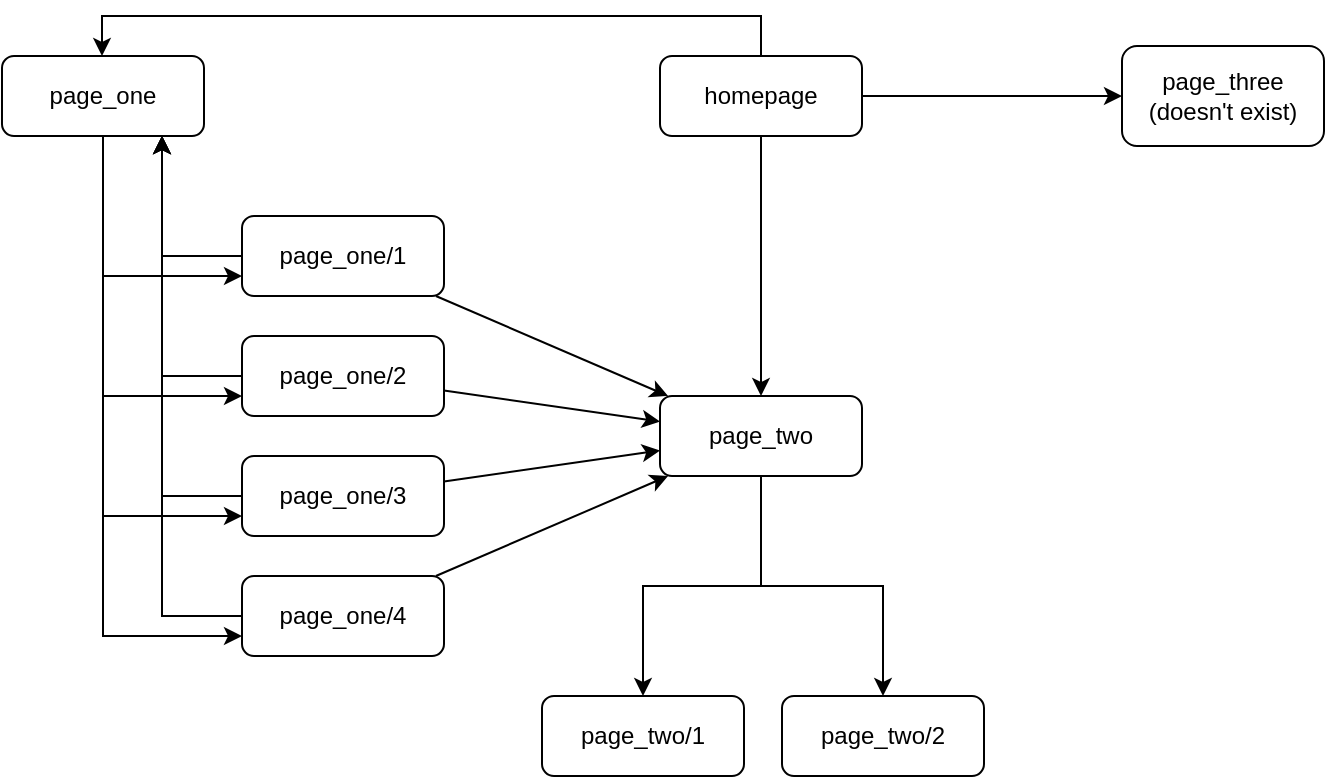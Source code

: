 <mxfile version="24.2.5" type="device">
  <diagram name="Page-1" id="vHOLH6xrTfBtIkdmDUUA">
    <mxGraphModel dx="851" dy="821" grid="1" gridSize="10" guides="1" tooltips="1" connect="1" arrows="1" fold="1" page="1" pageScale="1" pageWidth="827" pageHeight="1169" math="0" shadow="0">
      <root>
        <mxCell id="0" />
        <mxCell id="1" parent="0" />
        <mxCell id="JOSM6Lp8HKIc2TmCdSKC-15" style="edgeStyle=orthogonalEdgeStyle;rounded=0;orthogonalLoop=1;jettySize=auto;html=1;" edge="1" parent="1" source="JOSM6Lp8HKIc2TmCdSKC-1" target="JOSM6Lp8HKIc2TmCdSKC-2">
          <mxGeometry relative="1" as="geometry">
            <Array as="points">
              <mxPoint x="420" y="20" />
              <mxPoint x="90" y="20" />
            </Array>
          </mxGeometry>
        </mxCell>
        <mxCell id="JOSM6Lp8HKIc2TmCdSKC-16" style="edgeStyle=orthogonalEdgeStyle;rounded=0;orthogonalLoop=1;jettySize=auto;html=1;" edge="1" parent="1" source="JOSM6Lp8HKIc2TmCdSKC-1" target="JOSM6Lp8HKIc2TmCdSKC-3">
          <mxGeometry relative="1" as="geometry" />
        </mxCell>
        <mxCell id="JOSM6Lp8HKIc2TmCdSKC-17" style="edgeStyle=orthogonalEdgeStyle;rounded=0;orthogonalLoop=1;jettySize=auto;html=1;" edge="1" parent="1" source="JOSM6Lp8HKIc2TmCdSKC-1" target="JOSM6Lp8HKIc2TmCdSKC-4">
          <mxGeometry relative="1" as="geometry" />
        </mxCell>
        <mxCell id="JOSM6Lp8HKIc2TmCdSKC-1" value="homepage" style="rounded=1;whiteSpace=wrap;html=1;" vertex="1" parent="1">
          <mxGeometry x="369" y="40" width="101" height="40" as="geometry" />
        </mxCell>
        <mxCell id="JOSM6Lp8HKIc2TmCdSKC-18" style="edgeStyle=orthogonalEdgeStyle;rounded=0;orthogonalLoop=1;jettySize=auto;html=1;" edge="1" parent="1" source="JOSM6Lp8HKIc2TmCdSKC-2" target="JOSM6Lp8HKIc2TmCdSKC-9">
          <mxGeometry relative="1" as="geometry">
            <Array as="points">
              <mxPoint x="90" y="150" />
            </Array>
          </mxGeometry>
        </mxCell>
        <mxCell id="JOSM6Lp8HKIc2TmCdSKC-19" style="edgeStyle=orthogonalEdgeStyle;rounded=0;orthogonalLoop=1;jettySize=auto;html=1;" edge="1" parent="1" source="JOSM6Lp8HKIc2TmCdSKC-2" target="JOSM6Lp8HKIc2TmCdSKC-10">
          <mxGeometry relative="1" as="geometry">
            <Array as="points">
              <mxPoint x="90" y="210" />
            </Array>
          </mxGeometry>
        </mxCell>
        <mxCell id="JOSM6Lp8HKIc2TmCdSKC-20" style="edgeStyle=orthogonalEdgeStyle;rounded=0;orthogonalLoop=1;jettySize=auto;html=1;" edge="1" parent="1" source="JOSM6Lp8HKIc2TmCdSKC-2" target="JOSM6Lp8HKIc2TmCdSKC-11">
          <mxGeometry relative="1" as="geometry">
            <Array as="points">
              <mxPoint x="90" y="270" />
            </Array>
          </mxGeometry>
        </mxCell>
        <mxCell id="JOSM6Lp8HKIc2TmCdSKC-21" style="edgeStyle=orthogonalEdgeStyle;rounded=0;orthogonalLoop=1;jettySize=auto;html=1;" edge="1" parent="1" source="JOSM6Lp8HKIc2TmCdSKC-2" target="JOSM6Lp8HKIc2TmCdSKC-12">
          <mxGeometry relative="1" as="geometry">
            <Array as="points">
              <mxPoint x="90" y="330" />
            </Array>
          </mxGeometry>
        </mxCell>
        <mxCell id="JOSM6Lp8HKIc2TmCdSKC-2" value="page_one" style="rounded=1;whiteSpace=wrap;html=1;" vertex="1" parent="1">
          <mxGeometry x="40" y="40" width="101" height="40" as="geometry" />
        </mxCell>
        <mxCell id="JOSM6Lp8HKIc2TmCdSKC-52" style="edgeStyle=orthogonalEdgeStyle;rounded=0;orthogonalLoop=1;jettySize=auto;html=1;" edge="1" parent="1" source="JOSM6Lp8HKIc2TmCdSKC-3" target="JOSM6Lp8HKIc2TmCdSKC-48">
          <mxGeometry relative="1" as="geometry" />
        </mxCell>
        <mxCell id="JOSM6Lp8HKIc2TmCdSKC-53" style="edgeStyle=orthogonalEdgeStyle;rounded=0;orthogonalLoop=1;jettySize=auto;html=1;" edge="1" parent="1" source="JOSM6Lp8HKIc2TmCdSKC-3" target="JOSM6Lp8HKIc2TmCdSKC-49">
          <mxGeometry relative="1" as="geometry" />
        </mxCell>
        <mxCell id="JOSM6Lp8HKIc2TmCdSKC-3" value="page_two" style="rounded=1;whiteSpace=wrap;html=1;" vertex="1" parent="1">
          <mxGeometry x="369" y="210" width="101" height="40" as="geometry" />
        </mxCell>
        <mxCell id="JOSM6Lp8HKIc2TmCdSKC-4" value="page_three&lt;div&gt;(doesn&#39;t exist)&lt;/div&gt;" style="rounded=1;whiteSpace=wrap;html=1;" vertex="1" parent="1">
          <mxGeometry x="600" y="35" width="101" height="50" as="geometry" />
        </mxCell>
        <mxCell id="JOSM6Lp8HKIc2TmCdSKC-37" style="edgeStyle=orthogonalEdgeStyle;rounded=0;orthogonalLoop=1;jettySize=auto;html=1;" edge="1" parent="1" source="JOSM6Lp8HKIc2TmCdSKC-9" target="JOSM6Lp8HKIc2TmCdSKC-2">
          <mxGeometry relative="1" as="geometry">
            <Array as="points">
              <mxPoint x="120" y="140" />
            </Array>
          </mxGeometry>
        </mxCell>
        <mxCell id="JOSM6Lp8HKIc2TmCdSKC-44" style="edgeStyle=none;rounded=0;orthogonalLoop=1;jettySize=auto;html=1;" edge="1" parent="1" source="JOSM6Lp8HKIc2TmCdSKC-9" target="JOSM6Lp8HKIc2TmCdSKC-3">
          <mxGeometry relative="1" as="geometry" />
        </mxCell>
        <mxCell id="JOSM6Lp8HKIc2TmCdSKC-9" value="page_one/1" style="rounded=1;whiteSpace=wrap;html=1;" vertex="1" parent="1">
          <mxGeometry x="160" y="120" width="101" height="40" as="geometry" />
        </mxCell>
        <mxCell id="JOSM6Lp8HKIc2TmCdSKC-38" style="edgeStyle=orthogonalEdgeStyle;rounded=0;orthogonalLoop=1;jettySize=auto;html=1;" edge="1" parent="1" source="JOSM6Lp8HKIc2TmCdSKC-10" target="JOSM6Lp8HKIc2TmCdSKC-2">
          <mxGeometry relative="1" as="geometry">
            <Array as="points">
              <mxPoint x="120" y="200" />
            </Array>
          </mxGeometry>
        </mxCell>
        <mxCell id="JOSM6Lp8HKIc2TmCdSKC-45" style="edgeStyle=none;rounded=0;orthogonalLoop=1;jettySize=auto;html=1;" edge="1" parent="1" source="JOSM6Lp8HKIc2TmCdSKC-10" target="JOSM6Lp8HKIc2TmCdSKC-3">
          <mxGeometry relative="1" as="geometry" />
        </mxCell>
        <mxCell id="JOSM6Lp8HKIc2TmCdSKC-10" value="page_one/2" style="rounded=1;whiteSpace=wrap;html=1;" vertex="1" parent="1">
          <mxGeometry x="160" y="180" width="101" height="40" as="geometry" />
        </mxCell>
        <mxCell id="JOSM6Lp8HKIc2TmCdSKC-39" style="edgeStyle=orthogonalEdgeStyle;rounded=0;orthogonalLoop=1;jettySize=auto;html=1;" edge="1" parent="1" source="JOSM6Lp8HKIc2TmCdSKC-11" target="JOSM6Lp8HKIc2TmCdSKC-2">
          <mxGeometry relative="1" as="geometry">
            <Array as="points">
              <mxPoint x="120" y="260" />
            </Array>
          </mxGeometry>
        </mxCell>
        <mxCell id="JOSM6Lp8HKIc2TmCdSKC-46" style="edgeStyle=none;rounded=0;orthogonalLoop=1;jettySize=auto;html=1;" edge="1" parent="1" source="JOSM6Lp8HKIc2TmCdSKC-11" target="JOSM6Lp8HKIc2TmCdSKC-3">
          <mxGeometry relative="1" as="geometry" />
        </mxCell>
        <mxCell id="JOSM6Lp8HKIc2TmCdSKC-11" value="page_one/3" style="rounded=1;whiteSpace=wrap;html=1;" vertex="1" parent="1">
          <mxGeometry x="160" y="240" width="101" height="40" as="geometry" />
        </mxCell>
        <mxCell id="JOSM6Lp8HKIc2TmCdSKC-40" style="edgeStyle=orthogonalEdgeStyle;rounded=0;orthogonalLoop=1;jettySize=auto;html=1;" edge="1" parent="1" source="JOSM6Lp8HKIc2TmCdSKC-12" target="JOSM6Lp8HKIc2TmCdSKC-2">
          <mxGeometry relative="1" as="geometry">
            <Array as="points">
              <mxPoint x="120" y="320" />
            </Array>
          </mxGeometry>
        </mxCell>
        <mxCell id="JOSM6Lp8HKIc2TmCdSKC-47" style="edgeStyle=none;rounded=0;orthogonalLoop=1;jettySize=auto;html=1;" edge="1" parent="1" source="JOSM6Lp8HKIc2TmCdSKC-12" target="JOSM6Lp8HKIc2TmCdSKC-3">
          <mxGeometry relative="1" as="geometry" />
        </mxCell>
        <mxCell id="JOSM6Lp8HKIc2TmCdSKC-12" value="page_one/4" style="rounded=1;whiteSpace=wrap;html=1;" vertex="1" parent="1">
          <mxGeometry x="160" y="300" width="101" height="40" as="geometry" />
        </mxCell>
        <mxCell id="JOSM6Lp8HKIc2TmCdSKC-48" value="page_two/1" style="rounded=1;whiteSpace=wrap;html=1;" vertex="1" parent="1">
          <mxGeometry x="310" y="360" width="101" height="40" as="geometry" />
        </mxCell>
        <mxCell id="JOSM6Lp8HKIc2TmCdSKC-49" value="page_two/2" style="rounded=1;whiteSpace=wrap;html=1;" vertex="1" parent="1">
          <mxGeometry x="430" y="360" width="101" height="40" as="geometry" />
        </mxCell>
      </root>
    </mxGraphModel>
  </diagram>
</mxfile>
